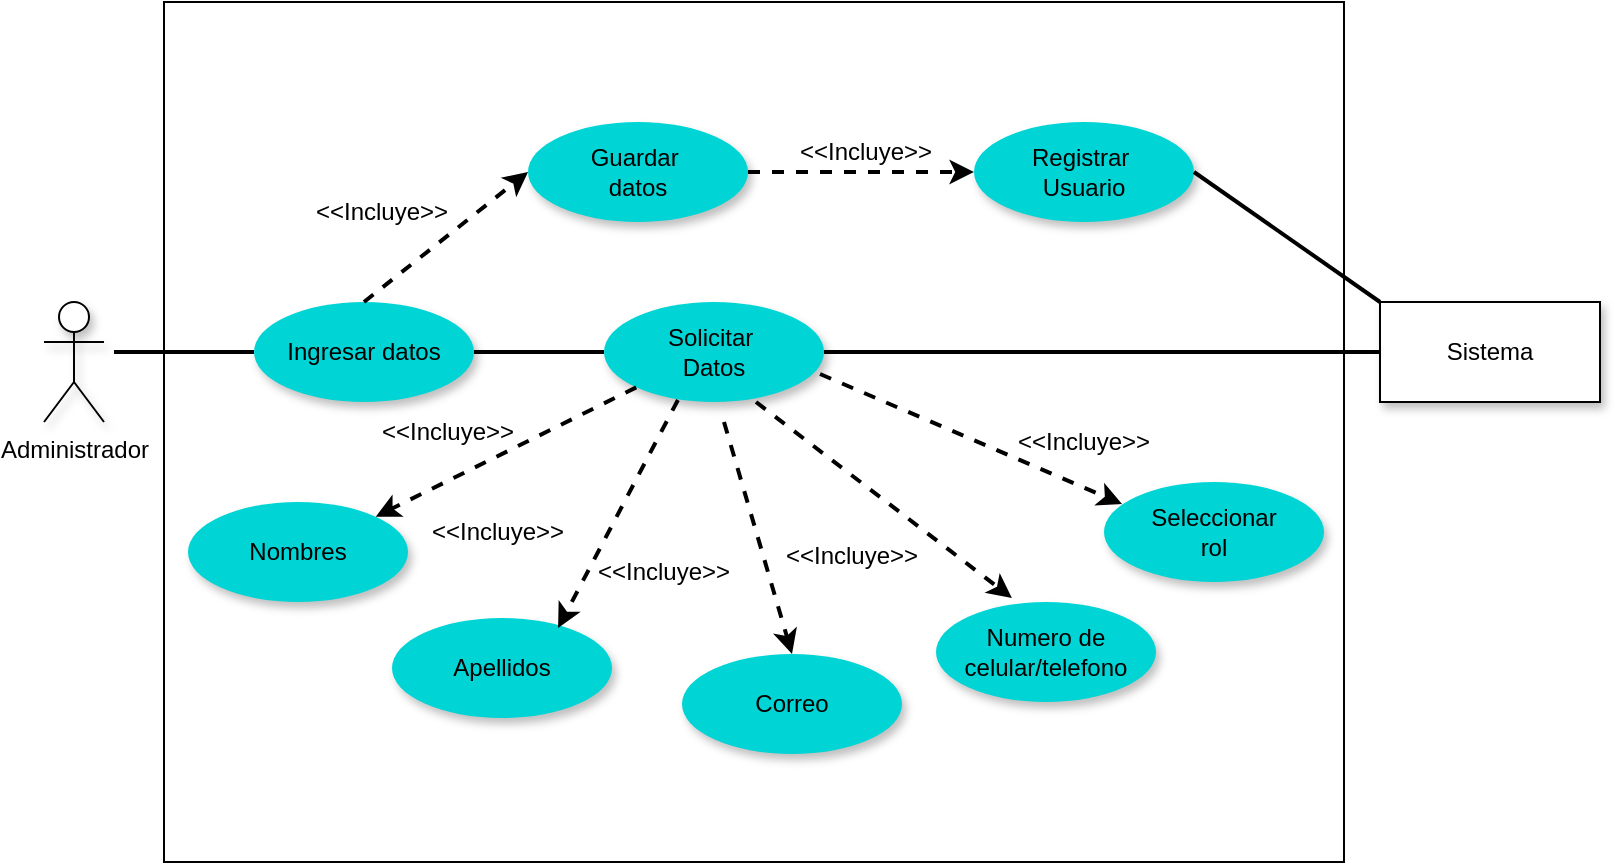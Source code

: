 <mxfile version="21.1.1" type="google" pages="6">
  <diagram id="Agqj-nwfEDbLTlWO4EUa" name="Registrar Usuario">
    <mxGraphModel grid="0" page="1" gridSize="10" guides="1" tooltips="1" connect="1" arrows="1" fold="1" pageScale="1" pageWidth="827" pageHeight="1169" math="0" shadow="0">
      <root>
        <mxCell id="0" />
        <mxCell id="1" parent="0" />
        <mxCell id="l2YwU3InrbA9YrUUrIAI-30" value="" style="rounded=0;whiteSpace=wrap;html=1;shadow=0;" vertex="1" parent="1">
          <mxGeometry x="92" y="51" width="590" height="430" as="geometry" />
        </mxCell>
        <mxCell id="l2YwU3InrbA9YrUUrIAI-1" value="Administrador" style="shape=umlActor;verticalLabelPosition=bottom;verticalAlign=top;html=1;outlineConnect=0;shadow=1;" vertex="1" parent="1">
          <mxGeometry x="32" y="201" width="30" height="60" as="geometry" />
        </mxCell>
        <mxCell id="l2YwU3InrbA9YrUUrIAI-4" value="&lt;font style=&quot;vertical-align: inherit&quot;&gt;&lt;font style=&quot;vertical-align: inherit&quot;&gt;Sistema&lt;/font&gt;&lt;/font&gt;" style="rounded=0;whiteSpace=wrap;html=1;shadow=1;" vertex="1" parent="1">
          <mxGeometry x="700" y="201" width="110" height="50" as="geometry" />
        </mxCell>
        <mxCell id="l2YwU3InrbA9YrUUrIAI-5" value="&lt;font style=&quot;vertical-align: inherit&quot;&gt;&lt;font style=&quot;vertical-align: inherit&quot;&gt;Solicitar&amp;nbsp;&lt;br&gt;Datos&lt;br&gt;&lt;/font&gt;&lt;/font&gt;" style="ellipse;whiteSpace=wrap;html=1;strokeColor=none;strokeWidth=2;shadow=1;fillColor=#00D4D4;" vertex="1" parent="1">
          <mxGeometry x="312" y="201" width="110" height="50" as="geometry" />
        </mxCell>
        <mxCell id="l2YwU3InrbA9YrUUrIAI-7" value="&lt;font style=&quot;vertical-align: inherit&quot;&gt;&lt;font style=&quot;vertical-align: inherit&quot;&gt;Numero de&lt;br&gt;celular/telefono&lt;br&gt;&lt;/font&gt;&lt;/font&gt;" style="ellipse;whiteSpace=wrap;html=1;strokeColor=none;strokeWidth=2;shadow=1;fillColor=#00D4D4;" vertex="1" parent="1">
          <mxGeometry x="478" y="351" width="110" height="50" as="geometry" />
        </mxCell>
        <mxCell id="l2YwU3InrbA9YrUUrIAI-8" value="&lt;font style=&quot;vertical-align: inherit&quot;&gt;&lt;font style=&quot;vertical-align: inherit&quot;&gt;Correo&lt;br&gt;&lt;/font&gt;&lt;/font&gt;" style="ellipse;whiteSpace=wrap;html=1;strokeColor=none;strokeWidth=2;shadow=1;fillColor=#00D4D4;" vertex="1" parent="1">
          <mxGeometry x="351" y="377" width="110" height="50" as="geometry" />
        </mxCell>
        <mxCell id="l2YwU3InrbA9YrUUrIAI-9" value="&lt;font style=&quot;vertical-align: inherit&quot;&gt;&lt;font style=&quot;vertical-align: inherit&quot;&gt;Apellidos&lt;br&gt;&lt;/font&gt;&lt;/font&gt;" style="ellipse;whiteSpace=wrap;html=1;strokeColor=none;strokeWidth=2;shadow=1;fillColor=#00D4D4;" vertex="1" parent="1">
          <mxGeometry x="206" y="359" width="110" height="50" as="geometry" />
        </mxCell>
        <mxCell id="l2YwU3InrbA9YrUUrIAI-10" value="Nombres" style="ellipse;whiteSpace=wrap;html=1;shadow=1;strokeColor=none;strokeWidth=2;fillColor=#00D4D4;" vertex="1" parent="1">
          <mxGeometry x="104" y="301" width="110" height="50" as="geometry" />
        </mxCell>
        <mxCell id="l2YwU3InrbA9YrUUrIAI-14" value="&lt;font style=&quot;vertical-align: inherit&quot;&gt;&lt;font style=&quot;vertical-align: inherit&quot;&gt;Ingresar datos&lt;br&gt;&lt;/font&gt;&lt;/font&gt;" style="ellipse;whiteSpace=wrap;html=1;strokeColor=none;strokeWidth=2;shadow=1;fillColor=#00D4D4;" vertex="1" parent="1">
          <mxGeometry x="137" y="201" width="110" height="50" as="geometry" />
        </mxCell>
        <mxCell id="l2YwU3InrbA9YrUUrIAI-15" value="&lt;font style=&quot;vertical-align: inherit&quot;&gt;&lt;font style=&quot;vertical-align: inherit&quot;&gt;Registrar&amp;nbsp;&lt;br&gt;Usuario&lt;br&gt;&lt;/font&gt;&lt;/font&gt;" style="ellipse;whiteSpace=wrap;html=1;strokeColor=none;strokeWidth=2;shadow=1;fillColor=#00D4D4;" vertex="1" parent="1">
          <mxGeometry x="497" y="111" width="110" height="50" as="geometry" />
        </mxCell>
        <mxCell id="l2YwU3InrbA9YrUUrIAI-17" value="&lt;font style=&quot;vertical-align: inherit&quot;&gt;&lt;font style=&quot;vertical-align: inherit&quot;&gt;Guardar&amp;nbsp;&lt;br&gt;datos&lt;br&gt;&lt;/font&gt;&lt;/font&gt;" style="ellipse;whiteSpace=wrap;html=1;strokeColor=none;strokeWidth=2;shadow=1;fillColor=#00D4D4;" vertex="1" parent="1">
          <mxGeometry x="274" y="111" width="110" height="50" as="geometry" />
        </mxCell>
        <mxCell id="l2YwU3InrbA9YrUUrIAI-19" value="" style="endArrow=none;html=1;rounded=0;exitX=1;exitY=0.5;exitDx=0;exitDy=0;fillColor=#FF00FF;strokeColor=#000000;shadow=0;strokeWidth=2;entryX=0;entryY=0.5;entryDx=0;entryDy=0;" edge="1" parent="1" source="l2YwU3InrbA9YrUUrIAI-5" target="l2YwU3InrbA9YrUUrIAI-4">
          <mxGeometry width="50" height="50" relative="1" as="geometry">
            <mxPoint x="382" y="271" as="sourcePoint" />
            <mxPoint x="690" y="226" as="targetPoint" />
          </mxGeometry>
        </mxCell>
        <mxCell id="l2YwU3InrbA9YrUUrIAI-20" value="" style="endArrow=none;html=1;rounded=0;entryX=0;entryY=0.5;entryDx=0;entryDy=0;fillColor=#FF00FF;strokeColor=#000000;shadow=0;strokeWidth=2;" edge="1" parent="1" target="l2YwU3InrbA9YrUUrIAI-14">
          <mxGeometry width="50" height="50" relative="1" as="geometry">
            <mxPoint x="67" y="226" as="sourcePoint" />
            <mxPoint x="432" y="221" as="targetPoint" />
          </mxGeometry>
        </mxCell>
        <mxCell id="l2YwU3InrbA9YrUUrIAI-22" value="" style="endArrow=none;html=1;rounded=0;exitX=1;exitY=0.5;exitDx=0;exitDy=0;fillColor=#FF00FF;strokeColor=#000000;shadow=0;strokeWidth=2;entryX=0;entryY=0;entryDx=0;entryDy=0;" edge="1" parent="1" source="l2YwU3InrbA9YrUUrIAI-15" target="l2YwU3InrbA9YrUUrIAI-4">
          <mxGeometry width="50" height="50" relative="1" as="geometry">
            <mxPoint x="382" y="271" as="sourcePoint" />
            <mxPoint x="692" y="211" as="targetPoint" />
          </mxGeometry>
        </mxCell>
        <mxCell id="l2YwU3InrbA9YrUUrIAI-24" value="" style="endArrow=classic;html=1;rounded=0;exitX=0.5;exitY=0;exitDx=0;exitDy=0;dashed=1;endFill=1;fillColor=#FF00FF;strokeColor=#000000;shadow=0;strokeWidth=2;entryX=0;entryY=0.5;entryDx=0;entryDy=0;" edge="1" parent="1" source="l2YwU3InrbA9YrUUrIAI-14" target="l2YwU3InrbA9YrUUrIAI-17">
          <mxGeometry width="50" height="50" relative="1" as="geometry">
            <mxPoint x="382" y="271" as="sourcePoint" />
            <mxPoint x="432" y="221" as="targetPoint" />
          </mxGeometry>
        </mxCell>
        <mxCell id="l2YwU3InrbA9YrUUrIAI-25" value="" style="endArrow=classic;html=1;rounded=0;exitX=0;exitY=1;exitDx=0;exitDy=0;entryX=1;entryY=0;entryDx=0;entryDy=0;dashed=1;endFill=1;fillColor=#FF00FF;strokeColor=#000000;shadow=0;strokeWidth=2;" edge="1" parent="1" source="l2YwU3InrbA9YrUUrIAI-5" target="l2YwU3InrbA9YrUUrIAI-10">
          <mxGeometry width="50" height="50" relative="1" as="geometry">
            <mxPoint x="282" y="116" as="sourcePoint" />
            <mxPoint x="352" y="116" as="targetPoint" />
          </mxGeometry>
        </mxCell>
        <mxCell id="l2YwU3InrbA9YrUUrIAI-26" value="" style="endArrow=classic;html=1;rounded=0;exitX=0.336;exitY=0.98;exitDx=0;exitDy=0;entryX=0.755;entryY=0.1;entryDx=0;entryDy=0;dashed=1;endFill=1;entryPerimeter=0;exitPerimeter=0;fillColor=#FF00FF;strokeColor=#000000;shadow=0;strokeWidth=2;" edge="1" parent="1" source="l2YwU3InrbA9YrUUrIAI-5" target="l2YwU3InrbA9YrUUrIAI-9">
          <mxGeometry width="50" height="50" relative="1" as="geometry">
            <mxPoint x="368.109" y="258.678" as="sourcePoint" />
            <mxPoint x="265.891" y="348.322" as="targetPoint" />
          </mxGeometry>
        </mxCell>
        <mxCell id="l2YwU3InrbA9YrUUrIAI-27" value="" style="endArrow=classic;html=1;rounded=0;entryX=0.5;entryY=0;entryDx=0;entryDy=0;dashed=1;endFill=1;fillColor=#FF00FF;strokeColor=#000000;shadow=0;strokeWidth=2;" edge="1" parent="1" target="l2YwU3InrbA9YrUUrIAI-8">
          <mxGeometry width="50" height="50" relative="1" as="geometry">
            <mxPoint x="372" y="261" as="sourcePoint" />
            <mxPoint x="325.05" y="406" as="targetPoint" />
          </mxGeometry>
        </mxCell>
        <mxCell id="l2YwU3InrbA9YrUUrIAI-28" value="" style="endArrow=classic;html=1;rounded=0;exitX=0.691;exitY=1;exitDx=0;exitDy=0;entryX=0.345;entryY=-0.04;entryDx=0;entryDy=0;dashed=1;endFill=1;entryPerimeter=0;exitPerimeter=0;fillColor=#FF00FF;strokeColor=#000000;shadow=0;strokeWidth=2;" edge="1" parent="1" source="l2YwU3InrbA9YrUUrIAI-5" target="l2YwU3InrbA9YrUUrIAI-7">
          <mxGeometry width="50" height="50" relative="1" as="geometry">
            <mxPoint x="398.96" y="275" as="sourcePoint" />
            <mxPoint x="335.05" y="416" as="targetPoint" />
          </mxGeometry>
        </mxCell>
        <mxCell id="l2YwU3InrbA9YrUUrIAI-31" value="&amp;lt;&amp;lt;Incluye&amp;gt;&amp;gt;" style="text;html=1;strokeColor=none;fillColor=none;align=center;verticalAlign=middle;whiteSpace=wrap;rounded=0;shadow=0;" vertex="1" parent="1">
          <mxGeometry x="171" y="141" width="60" height="30" as="geometry" />
        </mxCell>
        <mxCell id="l2YwU3InrbA9YrUUrIAI-32" value="&amp;lt;&amp;lt;Incluye&amp;gt;&amp;gt;" style="text;html=1;strokeColor=none;fillColor=none;align=center;verticalAlign=middle;whiteSpace=wrap;rounded=0;shadow=0;" vertex="1" parent="1">
          <mxGeometry x="204" y="251" width="60" height="30" as="geometry" />
        </mxCell>
        <mxCell id="l2YwU3InrbA9YrUUrIAI-33" value="&amp;lt;&amp;lt;Incluye&amp;gt;&amp;gt;" style="text;html=1;strokeColor=none;fillColor=none;align=center;verticalAlign=middle;whiteSpace=wrap;rounded=0;shadow=0;" vertex="1" parent="1">
          <mxGeometry x="229" y="301" width="60" height="30" as="geometry" />
        </mxCell>
        <mxCell id="l2YwU3InrbA9YrUUrIAI-34" value="&amp;lt;&amp;lt;Incluye&amp;gt;&amp;gt;" style="text;html=1;strokeColor=none;fillColor=none;align=center;verticalAlign=middle;whiteSpace=wrap;rounded=0;shadow=0;" vertex="1" parent="1">
          <mxGeometry x="312" y="321" width="60" height="30" as="geometry" />
        </mxCell>
        <mxCell id="l2YwU3InrbA9YrUUrIAI-35" value="&amp;lt;&amp;lt;Incluye&amp;gt;&amp;gt;" style="text;html=1;strokeColor=none;fillColor=none;align=center;verticalAlign=middle;whiteSpace=wrap;rounded=0;shadow=0;" vertex="1" parent="1">
          <mxGeometry x="406" y="313" width="60" height="30" as="geometry" />
        </mxCell>
        <mxCell id="FpzeBX36onFjLR5HHhKd-1" value="&lt;font style=&quot;vertical-align: inherit&quot;&gt;&lt;font style=&quot;vertical-align: inherit&quot;&gt;Seleccionar&lt;br&gt;rol&lt;br&gt;&lt;/font&gt;&lt;/font&gt;" style="ellipse;whiteSpace=wrap;html=1;strokeColor=none;strokeWidth=2;shadow=1;fillColor=#00D4D4;" vertex="1" parent="1">
          <mxGeometry x="562" y="291" width="110" height="50" as="geometry" />
        </mxCell>
        <mxCell id="FpzeBX36onFjLR5HHhKd-2" value="" style="endArrow=classic;html=1;rounded=0;exitX=0.982;exitY=0.72;exitDx=0;exitDy=0;entryX=0.082;entryY=0.22;entryDx=0;entryDy=0;dashed=1;endFill=1;exitPerimeter=0;fillColor=#FF00FF;strokeColor=#000000;shadow=0;strokeWidth=2;entryPerimeter=0;" edge="1" parent="1" source="l2YwU3InrbA9YrUUrIAI-5" target="FpzeBX36onFjLR5HHhKd-1">
          <mxGeometry width="50" height="50" relative="1" as="geometry">
            <mxPoint x="425.97" y="257" as="sourcePoint" />
            <mxPoint x="568.109" y="378.322" as="targetPoint" />
          </mxGeometry>
        </mxCell>
        <mxCell id="FpzeBX36onFjLR5HHhKd-3" value="&amp;lt;&amp;lt;Incluye&amp;gt;&amp;gt;" style="text;html=1;strokeColor=none;fillColor=none;align=center;verticalAlign=middle;whiteSpace=wrap;rounded=0;shadow=0;" vertex="1" parent="1">
          <mxGeometry x="522" y="256" width="60" height="30" as="geometry" />
        </mxCell>
        <mxCell id="ZOocPAh5h1mGf9UbH52z-3" value="" style="endArrow=classic;html=1;rounded=0;exitX=1;exitY=0.5;exitDx=0;exitDy=0;entryX=0;entryY=0.5;entryDx=0;entryDy=0;dashed=1;endFill=1;fillColor=#FF00FF;strokeColor=#000000;shadow=0;strokeWidth=2;" edge="1" parent="1" source="l2YwU3InrbA9YrUUrIAI-17" target="l2YwU3InrbA9YrUUrIAI-15">
          <mxGeometry width="50" height="50" relative="1" as="geometry">
            <mxPoint x="453" y="127" as="sourcePoint" />
            <mxPoint x="602" y="187" as="targetPoint" />
          </mxGeometry>
        </mxCell>
        <mxCell id="ZOocPAh5h1mGf9UbH52z-4" value="&amp;lt;&amp;lt;Incluye&amp;gt;&amp;gt;" style="text;html=1;strokeColor=none;fillColor=none;align=center;verticalAlign=middle;whiteSpace=wrap;rounded=0;shadow=0;" vertex="1" parent="1">
          <mxGeometry x="413" y="111" width="60" height="30" as="geometry" />
        </mxCell>
        <mxCell id="9OYt_mr7H0nDcnOsv2r_-3" value="" style="endArrow=none;html=1;rounded=0;fillColor=#FF00FF;strokeColor=#000000;shadow=0;strokeWidth=2;exitX=1;exitY=0.5;exitDx=0;exitDy=0;entryX=0;entryY=0.5;entryDx=0;entryDy=0;entryPerimeter=0;" edge="1" parent="1" source="l2YwU3InrbA9YrUUrIAI-14" target="l2YwU3InrbA9YrUUrIAI-5">
          <mxGeometry width="50" height="50" relative="1" as="geometry">
            <mxPoint x="237" y="225.5" as="sourcePoint" />
            <mxPoint x="311" y="226" as="targetPoint" />
          </mxGeometry>
        </mxCell>
      </root>
    </mxGraphModel>
  </diagram>
  <diagram id="zIJt1JNlbTPPiZmyh4_C" name="Iniciar sesión">
    <mxGraphModel grid="0" page="1" gridSize="10" guides="1" tooltips="1" connect="1" arrows="1" fold="1" pageScale="1" pageWidth="827" pageHeight="1169" math="0" shadow="0">
      <root>
        <mxCell id="9ArhAmrGaB53VkPVyUDl-0" />
        <mxCell id="9ArhAmrGaB53VkPVyUDl-1" parent="9ArhAmrGaB53VkPVyUDl-0" />
        <mxCell id="OuaNo7Gtbf5asv4K1yMn-4" value="" style="rounded=0;whiteSpace=wrap;html=1;shadow=0;strokeColor=#000000;strokeWidth=1;fillColor=#FFFFFF;" vertex="1" parent="9ArhAmrGaB53VkPVyUDl-1">
          <mxGeometry x="228" y="75" width="330" height="370" as="geometry" />
        </mxCell>
        <mxCell id="9ArhAmrGaB53VkPVyUDl-2" value="Usuario" style="shape=umlActor;verticalLabelPosition=bottom;verticalAlign=top;html=1;outlineConnect=0;shadow=1;strokeColor=#000000;strokeWidth=1;fillColor=#FFFFFF;" vertex="1" parent="9ArhAmrGaB53VkPVyUDl-1">
          <mxGeometry x="118" y="231" width="30" height="60" as="geometry" />
        </mxCell>
        <mxCell id="RJx8X9FEkKinYkduNgGS-0" value="&lt;font style=&quot;vertical-align: inherit&quot;&gt;&lt;font style=&quot;vertical-align: inherit&quot;&gt;Sistema&lt;/font&gt;&lt;/font&gt;" style="rounded=0;whiteSpace=wrap;html=1;shadow=1;strokeColor=#000000;" vertex="1" parent="9ArhAmrGaB53VkPVyUDl-1">
          <mxGeometry x="583" y="236" width="110" height="50" as="geometry" />
        </mxCell>
        <mxCell id="Mmp1wC83HVb-XIjxmfV3-1" value="Ingresar&amp;nbsp;&lt;br&gt;contraseña" style="ellipse;whiteSpace=wrap;html=1;shadow=1;strokeColor=none;strokeWidth=2;fillColor=#00D4D4;" vertex="1" parent="9ArhAmrGaB53VkPVyUDl-1">
          <mxGeometry x="258" y="102" width="110" height="50" as="geometry" />
        </mxCell>
        <mxCell id="Mmp1wC83HVb-XIjxmfV3-2" value="Recuperar&amp;nbsp;&lt;br&gt;contraseña" style="ellipse;whiteSpace=wrap;html=1;shadow=1;strokeColor=none;strokeWidth=2;fillColor=#00D4D4;" vertex="1" parent="9ArhAmrGaB53VkPVyUDl-1">
          <mxGeometry x="254" y="235" width="110" height="50" as="geometry" />
        </mxCell>
        <mxCell id="Mmp1wC83HVb-XIjxmfV3-3" value="Contraseña&lt;br&gt;nueva" style="ellipse;whiteSpace=wrap;html=1;shadow=1;strokeColor=none;strokeWidth=2;fillColor=#00D4D4;" vertex="1" parent="9ArhAmrGaB53VkPVyUDl-1">
          <mxGeometry x="252" y="368" width="110" height="50" as="geometry" />
        </mxCell>
        <mxCell id="Tf2NiCZWbG52lHXRAj1z-3" value="" style="endArrow=none;html=1;rounded=0;fillColor=#FF00FF;strokeColor=#000000;shadow=0;strokeWidth=2;entryX=0;entryY=0.5;entryDx=0;entryDy=0;" edge="1" parent="9ArhAmrGaB53VkPVyUDl-1" target="Mmp1wC83HVb-XIjxmfV3-2">
          <mxGeometry width="50" height="50" relative="1" as="geometry">
            <mxPoint x="160" y="260" as="sourcePoint" />
            <mxPoint x="248" y="290" as="targetPoint" />
          </mxGeometry>
        </mxCell>
        <mxCell id="Tf2NiCZWbG52lHXRAj1z-4" value="" style="endArrow=none;html=1;rounded=0;fillColor=#FF00FF;strokeColor=#000000;shadow=0;strokeWidth=2;entryX=0;entryY=0.5;entryDx=0;entryDy=0;" edge="1" parent="9ArhAmrGaB53VkPVyUDl-1" target="Mmp1wC83HVb-XIjxmfV3-3">
          <mxGeometry width="50" height="50" relative="1" as="geometry">
            <mxPoint x="158" y="290" as="sourcePoint" />
            <mxPoint x="248" y="350" as="targetPoint" />
          </mxGeometry>
        </mxCell>
        <mxCell id="yK87okqspqYnbKMPcah4-0" value="Permitir&amp;nbsp;&lt;br&gt;acceso" style="ellipse;whiteSpace=wrap;html=1;shadow=1;strokeColor=none;strokeWidth=2;fillColor=#00D4D4;" vertex="1" parent="9ArhAmrGaB53VkPVyUDl-1">
          <mxGeometry x="426" y="236" width="110" height="50" as="geometry" />
        </mxCell>
        <mxCell id="yK87okqspqYnbKMPcah4-1" value="" style="endArrow=none;html=1;rounded=0;fillColor=#FF00FF;strokeColor=#000000;shadow=0;strokeWidth=2;exitX=1;exitY=0.5;exitDx=0;exitDy=0;entryX=0;entryY=0.5;entryDx=0;entryDy=0;" edge="1" parent="9ArhAmrGaB53VkPVyUDl-1" source="yK87okqspqYnbKMPcah4-0" target="RJx8X9FEkKinYkduNgGS-0">
          <mxGeometry width="50" height="50" relative="1" as="geometry">
            <mxPoint x="528" y="260" as="sourcePoint" />
            <mxPoint x="608" y="260" as="targetPoint" />
          </mxGeometry>
        </mxCell>
        <mxCell id="6tB1HY2lZBR0POrTJr1p-0" value="Recibir&amp;nbsp;&lt;br&gt;Datos" style="ellipse;whiteSpace=wrap;html=1;shadow=1;strokeColor=none;strokeWidth=2;fillColor=#00D4D4;" vertex="1" parent="9ArhAmrGaB53VkPVyUDl-1">
          <mxGeometry x="426" y="368" width="110" height="50" as="geometry" />
        </mxCell>
        <mxCell id="Ekcisom8oRc98MMyFf-G-2" value="" style="endArrow=none;html=1;rounded=0;fillColor=#FF00FF;strokeColor=#000000;shadow=0;strokeWidth=2;entryX=0;entryY=0.5;entryDx=0;entryDy=0;" edge="1" parent="9ArhAmrGaB53VkPVyUDl-1" target="Mmp1wC83HVb-XIjxmfV3-1">
          <mxGeometry width="50" height="50" relative="1" as="geometry">
            <mxPoint x="155" y="228" as="sourcePoint" />
            <mxPoint x="268" y="120" as="targetPoint" />
          </mxGeometry>
        </mxCell>
        <mxCell id="bK7CFFtC3XoDCbjm4tIc-0" value="" style="endArrow=classic;html=1;rounded=0;exitX=1;exitY=0.5;exitDx=0;exitDy=0;entryX=0;entryY=0.5;entryDx=0;entryDy=0;dashed=1;endFill=1;fillColor=#FF00FF;strokeColor=#000000;shadow=0;strokeWidth=2;" edge="1" parent="9ArhAmrGaB53VkPVyUDl-1" source="Mmp1wC83HVb-XIjxmfV3-3" target="6tB1HY2lZBR0POrTJr1p-0">
          <mxGeometry width="50" height="50" relative="1" as="geometry">
            <mxPoint x="336" y="243" as="sourcePoint" />
            <mxPoint x="206" y="307" as="targetPoint" />
          </mxGeometry>
        </mxCell>
        <mxCell id="bK7CFFtC3XoDCbjm4tIc-1" value="" style="endArrow=classic;html=1;rounded=0;exitX=0.5;exitY=0;exitDx=0;exitDy=0;entryX=0.5;entryY=1;entryDx=0;entryDy=0;dashed=1;endFill=1;fillColor=#FF00FF;strokeColor=#000000;shadow=0;strokeWidth=2;" edge="1" parent="9ArhAmrGaB53VkPVyUDl-1" source="6tB1HY2lZBR0POrTJr1p-0" target="yK87okqspqYnbKMPcah4-0">
          <mxGeometry width="50" height="50" relative="1" as="geometry">
            <mxPoint x="346" y="253" as="sourcePoint" />
            <mxPoint x="216" y="317" as="targetPoint" />
          </mxGeometry>
        </mxCell>
        <mxCell id="0OscKHF35bC8e7SRIote-0" value="&amp;lt;&amp;lt;Incluye&amp;gt;&amp;gt;" style="text;html=1;strokeColor=none;fillColor=none;align=center;verticalAlign=middle;whiteSpace=wrap;rounded=0;shadow=0;" vertex="1" parent="9ArhAmrGaB53VkPVyUDl-1">
          <mxGeometry x="416" y="315" width="60" height="30" as="geometry" />
        </mxCell>
        <mxCell id="0OscKHF35bC8e7SRIote-2" value="&amp;lt;&amp;lt;Incluye&amp;gt;&amp;gt;" style="text;html=1;strokeColor=none;fillColor=none;align=center;verticalAlign=middle;whiteSpace=wrap;rounded=0;shadow=0;" vertex="1" parent="9ArhAmrGaB53VkPVyUDl-1">
          <mxGeometry x="362" y="391" width="60" height="30" as="geometry" />
        </mxCell>
      </root>
    </mxGraphModel>
  </diagram>
  <diagram id="KQBaqHAWbbyrbkIPaxbt" name="Alumno">
    <mxGraphModel grid="0" page="1" gridSize="10" guides="1" tooltips="1" connect="1" arrows="1" fold="1" pageScale="1" pageWidth="827" pageHeight="1169" math="0" shadow="0">
      <root>
        <mxCell id="UtoBg2W8TH_hSux_-3zO-0" />
        <mxCell id="UtoBg2W8TH_hSux_-3zO-1" parent="UtoBg2W8TH_hSux_-3zO-0" />
        <mxCell id="1p0TUtQlw90kNY5aPF4k-0" value="" style="rounded=0;whiteSpace=wrap;html=1;shadow=0;strokeColor=#000000;strokeWidth=1;fillColor=#FFFFFF;" vertex="1" parent="UtoBg2W8TH_hSux_-3zO-1">
          <mxGeometry x="90" y="58" width="580" height="326" as="geometry" />
        </mxCell>
        <mxCell id="BONH5Hp-PgqreaVjL7BQ-0" value="&lt;font style=&quot;vertical-align: inherit&quot;&gt;&lt;font style=&quot;vertical-align: inherit&quot;&gt;&lt;font style=&quot;vertical-align: inherit&quot;&gt;&lt;font style=&quot;vertical-align: inherit&quot;&gt;&lt;font style=&quot;vertical-align: inherit&quot;&gt;&lt;font style=&quot;vertical-align: inherit&quot;&gt;Alumno&lt;/font&gt;&lt;/font&gt;&lt;/font&gt;&lt;/font&gt;&lt;/font&gt;&lt;/font&gt;" style="shape=umlActor;verticalLabelPosition=bottom;verticalAlign=top;html=1;outlineConnect=0;shadow=1;" vertex="1" parent="UtoBg2W8TH_hSux_-3zO-1">
          <mxGeometry x="17" y="200" width="30" height="60" as="geometry" />
        </mxCell>
        <mxCell id="2N0WZpeQOhHioKeOTaO9-0" value="&lt;font style=&quot;vertical-align: inherit&quot;&gt;&lt;font style=&quot;vertical-align: inherit&quot;&gt;Sistema&lt;/font&gt;&lt;/font&gt;" style="rounded=0;whiteSpace=wrap;html=1;shadow=1;" vertex="1" parent="UtoBg2W8TH_hSux_-3zO-1">
          <mxGeometry x="700" y="205" width="110" height="50" as="geometry" />
        </mxCell>
        <mxCell id="aWIfu0vF5Jdw0xv7IpQU-0" value="Asignaturas" style="ellipse;whiteSpace=wrap;html=1;shadow=1;strokeColor=none;strokeWidth=2;fillColor=#00D4D4;" vertex="1" parent="UtoBg2W8TH_hSux_-3zO-1">
          <mxGeometry x="325" y="155" width="110" height="50" as="geometry" />
        </mxCell>
        <mxCell id="Fw03x48T0wwUwcTbqw_S-0" value="Ingresar" style="ellipse;whiteSpace=wrap;html=1;shadow=1;strokeColor=none;strokeWidth=2;fillColor=#00D4D4;" vertex="1" parent="UtoBg2W8TH_hSux_-3zO-1">
          <mxGeometry x="137" y="85" width="110" height="50" as="geometry" />
        </mxCell>
        <mxCell id="Fw03x48T0wwUwcTbqw_S-4" value="Ver &lt;br&gt;notas" style="ellipse;whiteSpace=wrap;html=1;shadow=1;strokeColor=none;strokeWidth=2;fillColor=#00D4D4;" vertex="1" parent="UtoBg2W8TH_hSux_-3zO-1">
          <mxGeometry x="325" y="246" width="110" height="50" as="geometry" />
        </mxCell>
        <mxCell id="Fw03x48T0wwUwcTbqw_S-6" value="Seleccionar&lt;br&gt;apartado" style="ellipse;whiteSpace=wrap;html=1;shadow=1;strokeColor=none;strokeWidth=2;fillColor=#00D4D4;" vertex="1" parent="UtoBg2W8TH_hSux_-3zO-1">
          <mxGeometry x="124" y="210" width="110" height="50" as="geometry" />
        </mxCell>
        <mxCell id="npjBJgnPm1NRKgpIkxCj-0" value="" style="endArrow=none;html=1;rounded=0;fillColor=#FF00FF;strokeColor=#000000;shadow=0;strokeWidth=2;" edge="1" parent="UtoBg2W8TH_hSux_-3zO-1">
          <mxGeometry width="50" height="50" relative="1" as="geometry">
            <mxPoint x="51" y="197" as="sourcePoint" />
            <mxPoint x="140" y="120" as="targetPoint" />
          </mxGeometry>
        </mxCell>
        <mxCell id="npjBJgnPm1NRKgpIkxCj-1" value="" style="endArrow=none;html=1;rounded=0;fillColor=#FF00FF;strokeColor=#000000;shadow=0;strokeWidth=2;" edge="1" parent="UtoBg2W8TH_hSux_-3zO-1">
          <mxGeometry width="50" height="50" relative="1" as="geometry">
            <mxPoint x="640" y="229.5" as="sourcePoint" />
            <mxPoint x="700" y="230" as="targetPoint" />
          </mxGeometry>
        </mxCell>
        <mxCell id="Pq4gp_0p-lIfsVIGDbnl-4" value="Mostrar&lt;br&gt;Apartado" style="ellipse;whiteSpace=wrap;html=1;shadow=1;strokeColor=none;strokeWidth=2;fillColor=#00D4D4;" vertex="1" parent="UtoBg2W8TH_hSux_-3zO-1">
          <mxGeometry x="526" y="205" width="110" height="50" as="geometry" />
        </mxCell>
        <mxCell id="Pq4gp_0p-lIfsVIGDbnl-13" value="" style="endArrow=none;html=1;rounded=0;fillColor=#FF00FF;strokeColor=#000000;shadow=0;strokeWidth=2;entryX=-0.009;entryY=0.38;entryDx=0;entryDy=0;entryPerimeter=0;" edge="1" parent="UtoBg2W8TH_hSux_-3zO-1" target="Fw03x48T0wwUwcTbqw_S-6">
          <mxGeometry width="50" height="50" relative="1" as="geometry">
            <mxPoint x="52" y="229" as="sourcePoint" />
            <mxPoint x="120" y="229.5" as="targetPoint" />
          </mxGeometry>
        </mxCell>
        <mxCell id="dba4FshyU8qOy8YbWUj8-0" value="&amp;lt;&amp;lt;Incluye&amp;gt;&amp;gt;" style="text;html=1;strokeColor=none;fillColor=none;align=center;verticalAlign=middle;whiteSpace=wrap;rounded=0;shadow=0;" vertex="1" parent="UtoBg2W8TH_hSux_-3zO-1">
          <mxGeometry x="223" y="170" width="60" height="30" as="geometry" />
        </mxCell>
        <mxCell id="dba4FshyU8qOy8YbWUj8-2" value="&amp;lt;&amp;lt;Incluye&amp;gt;&amp;gt;" style="text;html=1;strokeColor=none;fillColor=none;align=center;verticalAlign=middle;whiteSpace=wrap;rounded=0;shadow=0;" vertex="1" parent="UtoBg2W8TH_hSux_-3zO-1">
          <mxGeometry x="236" y="260" width="60" height="30" as="geometry" />
        </mxCell>
        <mxCell id="dba4FshyU8qOy8YbWUj8-4" value="&amp;lt;&amp;lt;Incluye&amp;gt;&amp;gt;" style="text;html=1;strokeColor=none;fillColor=none;align=center;verticalAlign=middle;whiteSpace=wrap;rounded=0;shadow=0;" vertex="1" parent="UtoBg2W8TH_hSux_-3zO-1">
          <mxGeometry x="486" y="170" width="60" height="30" as="geometry" />
        </mxCell>
        <mxCell id="dba4FshyU8qOy8YbWUj8-6" value="&amp;lt;&amp;lt;Incluye&amp;gt;&amp;gt;" style="text;html=1;strokeColor=none;fillColor=none;align=center;verticalAlign=middle;whiteSpace=wrap;rounded=0;shadow=0;" vertex="1" parent="UtoBg2W8TH_hSux_-3zO-1">
          <mxGeometry x="476" y="252" width="60" height="30" as="geometry" />
        </mxCell>
        <mxCell id="kdS_ns-Of9Bjbtq5QPf1-0" value="" style="endArrow=classic;html=1;rounded=0;exitX=1;exitY=1;exitDx=0;exitDy=0;entryX=0;entryY=0.5;entryDx=0;entryDy=0;dashed=1;endFill=1;fillColor=#FF00FF;strokeColor=#000000;shadow=0;strokeWidth=2;" edge="1" parent="UtoBg2W8TH_hSux_-3zO-1" source="Fw03x48T0wwUwcTbqw_S-6" target="Fw03x48T0wwUwcTbqw_S-4">
          <mxGeometry width="50" height="50" relative="1" as="geometry">
            <mxPoint x="481" y="368" as="sourcePoint" />
            <mxPoint x="481" y="286" as="targetPoint" />
          </mxGeometry>
        </mxCell>
        <mxCell id="kdS_ns-Of9Bjbtq5QPf1-1" value="" style="endArrow=classic;html=1;rounded=0;exitX=1;exitY=0;exitDx=0;exitDy=0;entryX=0;entryY=0.5;entryDx=0;entryDy=0;dashed=1;endFill=1;fillColor=#FF00FF;strokeColor=#000000;shadow=0;strokeWidth=2;" edge="1" parent="UtoBg2W8TH_hSux_-3zO-1" source="Fw03x48T0wwUwcTbqw_S-6" target="aWIfu0vF5Jdw0xv7IpQU-0">
          <mxGeometry width="50" height="50" relative="1" as="geometry">
            <mxPoint x="491" y="378" as="sourcePoint" />
            <mxPoint x="491" y="296" as="targetPoint" />
          </mxGeometry>
        </mxCell>
        <mxCell id="kdS_ns-Of9Bjbtq5QPf1-2" value="" style="endArrow=classic;html=1;rounded=0;exitX=0;exitY=1;exitDx=0;exitDy=0;entryX=1;entryY=0.5;entryDx=0;entryDy=0;dashed=1;endFill=1;fillColor=#FF00FF;strokeColor=#000000;shadow=0;strokeWidth=2;" edge="1" parent="UtoBg2W8TH_hSux_-3zO-1" source="Pq4gp_0p-lIfsVIGDbnl-4" target="Fw03x48T0wwUwcTbqw_S-4">
          <mxGeometry width="50" height="50" relative="1" as="geometry">
            <mxPoint x="501" y="388" as="sourcePoint" />
            <mxPoint x="501" y="306" as="targetPoint" />
          </mxGeometry>
        </mxCell>
        <mxCell id="kdS_ns-Of9Bjbtq5QPf1-4" value="" style="endArrow=classic;html=1;rounded=0;exitX=0;exitY=0;exitDx=0;exitDy=0;entryX=1;entryY=0.5;entryDx=0;entryDy=0;dashed=1;endFill=1;fillColor=#FF00FF;strokeColor=#000000;shadow=0;strokeWidth=2;" edge="1" parent="UtoBg2W8TH_hSux_-3zO-1" source="Pq4gp_0p-lIfsVIGDbnl-4" target="aWIfu0vF5Jdw0xv7IpQU-0">
          <mxGeometry width="50" height="50" relative="1" as="geometry">
            <mxPoint x="511" y="398" as="sourcePoint" />
            <mxPoint x="511" y="316" as="targetPoint" />
          </mxGeometry>
        </mxCell>
      </root>
    </mxGraphModel>
  </diagram>
  <diagram id="Y43Yg3xI3_MQ4JVvt8NB" name="Docente">
    <mxGraphModel grid="0" page="1" gridSize="10" guides="1" tooltips="1" connect="1" arrows="1" fold="1" pageScale="1" pageWidth="827" pageHeight="1169" math="0" shadow="0">
      <root>
        <mxCell id="P9HeNrSZ60NZWkmwqmIn-0" />
        <mxCell id="P9HeNrSZ60NZWkmwqmIn-1" parent="P9HeNrSZ60NZWkmwqmIn-0" />
        <mxCell id="FjEqhSp6aAojGb-SxOQv-0" value="" style="rounded=0;whiteSpace=wrap;html=1;shadow=0;strokeColor=#000000;strokeWidth=1;fillColor=#FFFFFF;fontSize=11;" vertex="1" parent="P9HeNrSZ60NZWkmwqmIn-1">
          <mxGeometry x="90" y="46" width="580" height="390" as="geometry" />
        </mxCell>
        <mxCell id="FjEqhSp6aAojGb-SxOQv-1" value="&lt;font style=&quot;vertical-align: inherit&quot;&gt;&lt;font style=&quot;vertical-align: inherit&quot;&gt;&lt;font style=&quot;vertical-align: inherit&quot;&gt;&lt;font style=&quot;vertical-align: inherit&quot;&gt;&lt;font style=&quot;vertical-align: inherit&quot;&gt;&lt;font style=&quot;vertical-align: inherit&quot;&gt;Docente&lt;/font&gt;&lt;/font&gt;&lt;/font&gt;&lt;/font&gt;&lt;/font&gt;&lt;/font&gt;" style="shape=umlActor;verticalLabelPosition=bottom;verticalAlign=top;html=1;outlineConnect=0;shadow=1;" vertex="1" parent="P9HeNrSZ60NZWkmwqmIn-1">
          <mxGeometry x="17" y="200" width="30" height="60" as="geometry" />
        </mxCell>
        <mxCell id="FjEqhSp6aAojGb-SxOQv-2" value="&lt;font style=&quot;vertical-align: inherit&quot;&gt;&lt;font style=&quot;vertical-align: inherit&quot;&gt;Sistema&lt;/font&gt;&lt;/font&gt;" style="rounded=0;whiteSpace=wrap;html=1;shadow=1;" vertex="1" parent="P9HeNrSZ60NZWkmwqmIn-1">
          <mxGeometry x="699" y="205" width="110" height="50" as="geometry" />
        </mxCell>
        <mxCell id="FjEqhSp6aAojGb-SxOQv-4" value="Ingresar" style="ellipse;whiteSpace=wrap;html=1;shadow=1;strokeColor=none;strokeWidth=2;fillColor=#00D4D4;" vertex="1" parent="P9HeNrSZ60NZWkmwqmIn-1">
          <mxGeometry x="140" y="80" width="110" height="50" as="geometry" />
        </mxCell>
        <mxCell id="FjEqhSp6aAojGb-SxOQv-5" value="Horarios" style="ellipse;whiteSpace=wrap;html=1;shadow=1;strokeColor=none;strokeWidth=2;fillColor=#00D4D4;" vertex="1" parent="P9HeNrSZ60NZWkmwqmIn-1">
          <mxGeometry x="325" y="136" width="110" height="50" as="geometry" />
        </mxCell>
        <mxCell id="FjEqhSp6aAojGb-SxOQv-8" value="Seleccionar&lt;br&gt;apartado" style="ellipse;whiteSpace=wrap;html=1;shadow=1;strokeColor=none;strokeWidth=2;fillColor=#00D4D4;" vertex="1" parent="P9HeNrSZ60NZWkmwqmIn-1">
          <mxGeometry x="126" y="205" width="110" height="50" as="geometry" />
        </mxCell>
        <mxCell id="FjEqhSp6aAojGb-SxOQv-9" value="" style="endArrow=none;html=1;rounded=0;fillColor=#FF00FF;strokeColor=#000000;shadow=0;strokeWidth=2;" edge="1" parent="P9HeNrSZ60NZWkmwqmIn-1">
          <mxGeometry width="50" height="50" relative="1" as="geometry">
            <mxPoint x="50" y="200" as="sourcePoint" />
            <mxPoint x="140" y="120" as="targetPoint" />
          </mxGeometry>
        </mxCell>
        <mxCell id="FjEqhSp6aAojGb-SxOQv-10" value="" style="endArrow=none;html=1;rounded=0;fillColor=#FF00FF;strokeColor=#000000;shadow=0;strokeWidth=2;exitX=1;exitY=0.5;exitDx=0;exitDy=0;" edge="1" parent="P9HeNrSZ60NZWkmwqmIn-1" source="FjEqhSp6aAojGb-SxOQv-15">
          <mxGeometry width="50" height="50" relative="1" as="geometry">
            <mxPoint x="640" y="229.5" as="sourcePoint" />
            <mxPoint x="685" y="230" as="targetPoint" />
          </mxGeometry>
        </mxCell>
        <mxCell id="FjEqhSp6aAojGb-SxOQv-15" value="Mostrar&lt;br&gt;Apartado" style="ellipse;whiteSpace=wrap;html=1;shadow=1;strokeColor=none;strokeWidth=2;fillColor=#00D4D4;" vertex="1" parent="P9HeNrSZ60NZWkmwqmIn-1">
          <mxGeometry x="526" y="205" width="110" height="50" as="geometry" />
        </mxCell>
        <mxCell id="FjEqhSp6aAojGb-SxOQv-20" value="" style="endArrow=none;html=1;rounded=0;fillColor=#FF00FF;strokeColor=#000000;shadow=0;strokeWidth=2;" edge="1" parent="P9HeNrSZ60NZWkmwqmIn-1">
          <mxGeometry width="50" height="50" relative="1" as="geometry">
            <mxPoint x="50" y="230" as="sourcePoint" />
            <mxPoint x="120" y="229.5" as="targetPoint" />
          </mxGeometry>
        </mxCell>
        <mxCell id="FjEqhSp6aAojGb-SxOQv-22" value="&amp;lt;&amp;lt;Incluye&amp;gt;&amp;gt;" style="text;html=1;strokeColor=none;fillColor=none;align=center;verticalAlign=middle;whiteSpace=wrap;rounded=0;shadow=0;fontSize=11;" vertex="1" parent="P9HeNrSZ60NZWkmwqmIn-1">
          <mxGeometry x="275" y="190" width="60" height="30" as="geometry" />
        </mxCell>
        <mxCell id="FjEqhSp6aAojGb-SxOQv-26" value="&amp;lt;&amp;lt;Incluye&amp;gt;&amp;gt;" style="text;html=1;strokeColor=none;fillColor=none;align=center;verticalAlign=middle;whiteSpace=wrap;rounded=0;shadow=0;fontSize=11;" vertex="1" parent="P9HeNrSZ60NZWkmwqmIn-1">
          <mxGeometry x="419" y="190" width="60" height="30" as="geometry" />
        </mxCell>
        <mxCell id="FjEqhSp6aAojGb-SxOQv-29" value="Subir&amp;nbsp;&lt;br&gt;Notas" style="ellipse;whiteSpace=wrap;html=1;shadow=1;strokeColor=none;strokeWidth=2;fillColor=#00D4D4;" vertex="1" parent="P9HeNrSZ60NZWkmwqmIn-1">
          <mxGeometry x="325" y="285" width="110" height="50" as="geometry" />
        </mxCell>
        <mxCell id="FjEqhSp6aAojGb-SxOQv-32" value="&amp;lt;&amp;lt;Incluye&amp;gt;&amp;gt;" style="text;html=1;strokeColor=none;fillColor=none;align=center;verticalAlign=middle;whiteSpace=wrap;rounded=0;shadow=0;fontSize=11;" vertex="1" parent="P9HeNrSZ60NZWkmwqmIn-1">
          <mxGeometry x="277" y="260" width="60" height="30" as="geometry" />
        </mxCell>
        <mxCell id="FjEqhSp6aAojGb-SxOQv-33" value="&amp;lt;&amp;lt;Incluye&amp;gt;&amp;gt;" style="text;html=1;strokeColor=none;fillColor=none;align=center;verticalAlign=middle;whiteSpace=wrap;rounded=0;shadow=0;fontSize=11;" vertex="1" parent="P9HeNrSZ60NZWkmwqmIn-1">
          <mxGeometry x="419" y="264" width="60" height="30" as="geometry" />
        </mxCell>
        <mxCell id="BBaYxndxEE0JmGBDtz8T-0" value="" style="endArrow=classic;html=1;rounded=0;exitX=1;exitY=1;exitDx=0;exitDy=0;entryX=0;entryY=0.5;entryDx=0;entryDy=0;dashed=1;endFill=1;fillColor=#FF00FF;strokeColor=#000000;shadow=0;strokeWidth=2;" edge="1" parent="P9HeNrSZ60NZWkmwqmIn-1" source="FjEqhSp6aAojGb-SxOQv-8" target="FjEqhSp6aAojGb-SxOQv-29">
          <mxGeometry width="50" height="50" relative="1" as="geometry">
            <mxPoint x="481" y="368" as="sourcePoint" />
            <mxPoint x="481" y="286" as="targetPoint" />
          </mxGeometry>
        </mxCell>
        <mxCell id="BBaYxndxEE0JmGBDtz8T-1" value="" style="endArrow=classic;html=1;rounded=0;exitX=1;exitY=0;exitDx=0;exitDy=0;entryX=-0.02;entryY=0.38;entryDx=0;entryDy=0;dashed=1;endFill=1;fillColor=#FF00FF;strokeColor=#000000;shadow=0;strokeWidth=2;entryPerimeter=0;" edge="1" parent="P9HeNrSZ60NZWkmwqmIn-1" source="FjEqhSp6aAojGb-SxOQv-8" target="FjEqhSp6aAojGb-SxOQv-5">
          <mxGeometry width="50" height="50" relative="1" as="geometry">
            <mxPoint x="491" y="378" as="sourcePoint" />
            <mxPoint x="491" y="296" as="targetPoint" />
          </mxGeometry>
        </mxCell>
        <mxCell id="BBaYxndxEE0JmGBDtz8T-2" value="" style="endArrow=classic;html=1;rounded=0;exitX=0;exitY=0;exitDx=0;exitDy=0;entryX=1;entryY=0.5;entryDx=0;entryDy=0;dashed=1;endFill=1;fillColor=#FF00FF;strokeColor=#000000;shadow=0;strokeWidth=2;" edge="1" parent="P9HeNrSZ60NZWkmwqmIn-1" source="FjEqhSp6aAojGb-SxOQv-15" target="FjEqhSp6aAojGb-SxOQv-5">
          <mxGeometry width="50" height="50" relative="1" as="geometry">
            <mxPoint x="501" y="388" as="sourcePoint" />
            <mxPoint x="501" y="306" as="targetPoint" />
          </mxGeometry>
        </mxCell>
        <mxCell id="BBaYxndxEE0JmGBDtz8T-3" value="" style="endArrow=classic;html=1;rounded=0;exitX=0;exitY=1;exitDx=0;exitDy=0;entryX=1;entryY=0.5;entryDx=0;entryDy=0;dashed=1;endFill=1;fillColor=#FF00FF;strokeColor=#000000;shadow=0;strokeWidth=2;" edge="1" parent="P9HeNrSZ60NZWkmwqmIn-1" source="FjEqhSp6aAojGb-SxOQv-15" target="FjEqhSp6aAojGb-SxOQv-29">
          <mxGeometry width="50" height="50" relative="1" as="geometry">
            <mxPoint x="511" y="398" as="sourcePoint" />
            <mxPoint x="511" y="316" as="targetPoint" />
          </mxGeometry>
        </mxCell>
      </root>
    </mxGraphModel>
  </diagram>
  <diagram id="FP1G9BUhdjiY9-85U-_e" name="Administrador">
    <mxGraphModel grid="0" page="1" gridSize="10" guides="1" tooltips="1" connect="1" arrows="1" fold="1" pageScale="1" pageWidth="827" pageHeight="1169" math="0" shadow="0">
      <root>
        <mxCell id="0" />
        <mxCell id="1" parent="0" />
        <mxCell id="UVJlEB-SVkDox4ls2ZEu-1" value="" style="rounded=0;whiteSpace=wrap;html=1;shadow=0;strokeColor=#000000;strokeWidth=1;fillColor=#FFFFFF;" vertex="1" parent="1">
          <mxGeometry x="100" y="98" width="580" height="606" as="geometry" />
        </mxCell>
        <mxCell id="UVJlEB-SVkDox4ls2ZEu-2" value="Administrador" style="shape=umlActor;verticalLabelPosition=bottom;verticalAlign=top;html=1;outlineConnect=0;shadow=1;" vertex="1" parent="1">
          <mxGeometry x="39" y="340" width="30" height="60" as="geometry" />
        </mxCell>
        <mxCell id="UVJlEB-SVkDox4ls2ZEu-3" value="&lt;font style=&quot;vertical-align: inherit&quot;&gt;&lt;font style=&quot;vertical-align: inherit&quot;&gt;Sistema&lt;/font&gt;&lt;/font&gt;" style="rounded=0;whiteSpace=wrap;html=1;shadow=1;" vertex="1" parent="1">
          <mxGeometry x="705" y="342" width="110" height="50" as="geometry" />
        </mxCell>
        <mxCell id="UVJlEB-SVkDox4ls2ZEu-4" value="Ingresar" style="ellipse;whiteSpace=wrap;html=1;shadow=1;strokeColor=none;strokeWidth=2;fillColor=#00D4D4;" vertex="1" parent="1">
          <mxGeometry x="125" y="239" width="70" height="40" as="geometry" />
        </mxCell>
        <mxCell id="UVJlEB-SVkDox4ls2ZEu-5" value="Docentes" style="ellipse;whiteSpace=wrap;html=1;shadow=1;strokeColor=none;strokeWidth=2;fillColor=#00D4D4;" vertex="1" parent="1">
          <mxGeometry x="324" y="110" width="110" height="50" as="geometry" />
        </mxCell>
        <mxCell id="UVJlEB-SVkDox4ls2ZEu-6" value="Alumnos" style="ellipse;whiteSpace=wrap;html=1;shadow=1;strokeColor=none;strokeWidth=2;fillColor=#00D4D4;" vertex="1" parent="1">
          <mxGeometry x="326" y="172" width="110" height="50" as="geometry" />
        </mxCell>
        <mxCell id="UVJlEB-SVkDox4ls2ZEu-7" value="Seleccionar&lt;br&gt;apartado" style="ellipse;whiteSpace=wrap;html=1;shadow=1;strokeColor=none;strokeWidth=2;fillColor=#00D4D4;" vertex="1" parent="1">
          <mxGeometry x="130" y="343" width="110" height="50" as="geometry" />
        </mxCell>
        <mxCell id="UVJlEB-SVkDox4ls2ZEu-12" value="Mostrar&lt;br&gt;Apartado" style="ellipse;whiteSpace=wrap;html=1;shadow=1;strokeColor=none;strokeWidth=2;fillColor=#00D4D4;" vertex="1" parent="1">
          <mxGeometry x="531" y="342" width="110" height="50" as="geometry" />
        </mxCell>
        <mxCell id="UVJlEB-SVkDox4ls2ZEu-18" value="&lt;font style=&quot;font-size: 9px;&quot;&gt;&amp;lt;&amp;lt;Incluye&amp;gt;&amp;gt;&lt;/font&gt;" style="text;html=1;strokeColor=none;fillColor=none;align=center;verticalAlign=middle;whiteSpace=wrap;rounded=0;shadow=0;" vertex="1" parent="1">
          <mxGeometry x="220" y="160" width="50" height="30" as="geometry" />
        </mxCell>
        <mxCell id="kRN1W-_NGjJv4c9RsHB--3" value="Tipo Documento" style="ellipse;whiteSpace=wrap;html=1;shadow=1;strokeColor=none;strokeWidth=2;fillColor=#00D4D4;" vertex="1" parent="1">
          <mxGeometry x="326" y="229" width="110" height="50" as="geometry" />
        </mxCell>
        <mxCell id="kRN1W-_NGjJv4c9RsHB--5" value="Registrar docente" style="ellipse;whiteSpace=wrap;html=1;shadow=1;strokeColor=none;strokeWidth=2;fillColor=#00D4D4;" vertex="1" parent="1">
          <mxGeometry x="326" y="343" width="110" height="50" as="geometry" />
        </mxCell>
        <mxCell id="kRN1W-_NGjJv4c9RsHB--6" value="Asignaturas" style="ellipse;whiteSpace=wrap;html=1;shadow=1;strokeColor=none;strokeWidth=2;fillColor=#00D4D4;" vertex="1" parent="1">
          <mxGeometry x="326" y="400" width="110" height="50" as="geometry" />
        </mxCell>
        <mxCell id="kRN1W-_NGjJv4c9RsHB--7" value="Grados" style="ellipse;whiteSpace=wrap;html=1;shadow=1;strokeColor=none;strokeWidth=2;fillColor=#00D4D4;" vertex="1" parent="1">
          <mxGeometry x="326" y="457" width="110" height="50" as="geometry" />
        </mxCell>
        <mxCell id="kRN1W-_NGjJv4c9RsHB--8" value="Horarios" style="ellipse;whiteSpace=wrap;html=1;shadow=1;strokeColor=none;strokeWidth=2;fillColor=#00D4D4;" vertex="1" parent="1">
          <mxGeometry x="326" y="513" width="110" height="50" as="geometry" />
        </mxCell>
        <mxCell id="kRN1W-_NGjJv4c9RsHB--9" value="Periodo" style="ellipse;whiteSpace=wrap;html=1;shadow=1;strokeColor=none;strokeWidth=2;fillColor=#00D4D4;" vertex="1" parent="1">
          <mxGeometry x="326" y="569" width="110" height="50" as="geometry" />
        </mxCell>
        <mxCell id="_PwHs_3B7CCow1RmJMYV-1" value="" style="endArrow=classic;html=1;rounded=0;dashed=1;endFill=1;fillColor=#FF00FF;strokeColor=#000000;shadow=0;strokeWidth=2;entryX=0;entryY=0.5;entryDx=0;entryDy=0;exitX=1;exitY=0.5;exitDx=0;exitDy=0;" edge="1" parent="1" source="UVJlEB-SVkDox4ls2ZEu-7" target="UVJlEB-SVkDox4ls2ZEu-5">
          <mxGeometry width="50" height="50" relative="1" as="geometry">
            <mxPoint x="219.891" y="247.678" as="sourcePoint" />
            <mxPoint x="325" y="340" as="targetPoint" />
            <Array as="points">
              <mxPoint x="272" y="368" />
              <mxPoint x="272" y="135" />
            </Array>
          </mxGeometry>
        </mxCell>
        <mxCell id="ZvmtjXtRHYOiE84sjvpE-1" value="" style="endArrow=classic;html=1;rounded=0;dashed=1;endFill=1;fillColor=#FF00FF;strokeColor=#000000;shadow=0;strokeWidth=2;entryX=0;entryY=0.5;entryDx=0;entryDy=0;" edge="1" parent="1" target="BOjBvVi2R_JDzEUhTIvR-1">
          <mxGeometry width="50" height="50" relative="1" as="geometry">
            <mxPoint x="272" y="372" as="sourcePoint" />
            <mxPoint x="327.0" y="652" as="targetPoint" />
            <Array as="points">
              <mxPoint x="271" y="650" />
            </Array>
          </mxGeometry>
        </mxCell>
        <mxCell id="Ju-CgUUpvB8KnFnzydK7-2" value="" style="endArrow=classic;html=1;rounded=0;dashed=1;endFill=1;fillColor=#FF00FF;strokeColor=#000000;shadow=0;strokeWidth=2;entryX=0;entryY=0.5;entryDx=0;entryDy=0;" edge="1" parent="1">
          <mxGeometry width="50" height="50" relative="1" as="geometry">
            <mxPoint x="272" y="199" as="sourcePoint" />
            <mxPoint x="326" y="198.0" as="targetPoint" />
          </mxGeometry>
        </mxCell>
        <mxCell id="Ju-CgUUpvB8KnFnzydK7-4" value="" style="endArrow=classic;html=1;rounded=0;dashed=1;endFill=1;fillColor=#FF00FF;strokeColor=#000000;shadow=0;strokeWidth=2;entryX=0;entryY=0.5;entryDx=0;entryDy=0;" edge="1" parent="1" target="kRN1W-_NGjJv4c9RsHB--3">
          <mxGeometry width="50" height="50" relative="1" as="geometry">
            <mxPoint x="270" y="253.7" as="sourcePoint" />
            <mxPoint x="310" y="270" as="targetPoint" />
          </mxGeometry>
        </mxCell>
        <mxCell id="Ju-CgUUpvB8KnFnzydK7-6" value="" style="endArrow=classic;html=1;rounded=0;dashed=1;endFill=1;fillColor=#FF00FF;strokeColor=#000000;shadow=0;strokeWidth=2;entryX=0;entryY=0.5;entryDx=0;entryDy=0;" edge="1" parent="1">
          <mxGeometry width="50" height="50" relative="1" as="geometry">
            <mxPoint x="270" y="310" as="sourcePoint" />
            <mxPoint x="326" y="310" as="targetPoint" />
          </mxGeometry>
        </mxCell>
        <mxCell id="Ju-CgUUpvB8KnFnzydK7-7" value="" style="endArrow=classic;html=1;rounded=0;dashed=1;endFill=1;fillColor=#FF00FF;strokeColor=#000000;shadow=0;strokeWidth=2;entryX=0;entryY=0.5;entryDx=0;entryDy=0;" edge="1" parent="1" target="kRN1W-_NGjJv4c9RsHB--5">
          <mxGeometry width="50" height="50" relative="1" as="geometry">
            <mxPoint x="270" y="368" as="sourcePoint" />
            <mxPoint x="320" y="380" as="targetPoint" />
          </mxGeometry>
        </mxCell>
        <mxCell id="Ju-CgUUpvB8KnFnzydK7-8" value="" style="endArrow=classic;html=1;rounded=0;dashed=1;endFill=1;fillColor=#FF00FF;strokeColor=#000000;shadow=0;strokeWidth=2;entryX=0;entryY=0.5;entryDx=0;entryDy=0;" edge="1" parent="1" target="kRN1W-_NGjJv4c9RsHB--6">
          <mxGeometry width="50" height="50" relative="1" as="geometry">
            <mxPoint x="270" y="424.7" as="sourcePoint" />
            <mxPoint x="320" y="440" as="targetPoint" />
          </mxGeometry>
        </mxCell>
        <mxCell id="Ju-CgUUpvB8KnFnzydK7-9" value="" style="endArrow=classic;html=1;rounded=0;dashed=1;endFill=1;fillColor=#FF00FF;strokeColor=#000000;shadow=0;strokeWidth=2;entryX=0;entryY=0.5;entryDx=0;entryDy=0;" edge="1" parent="1" target="kRN1W-_NGjJv4c9RsHB--7">
          <mxGeometry width="50" height="50" relative="1" as="geometry">
            <mxPoint x="270" y="481.7" as="sourcePoint" />
            <mxPoint x="320" y="500" as="targetPoint" />
          </mxGeometry>
        </mxCell>
        <mxCell id="Ju-CgUUpvB8KnFnzydK7-10" value="" style="endArrow=classic;html=1;rounded=0;dashed=1;endFill=1;fillColor=#FF00FF;strokeColor=#000000;shadow=0;strokeWidth=2;entryX=0;entryY=0.5;entryDx=0;entryDy=0;" edge="1" parent="1" target="kRN1W-_NGjJv4c9RsHB--8">
          <mxGeometry width="50" height="50" relative="1" as="geometry">
            <mxPoint x="270" y="537.7" as="sourcePoint" />
            <mxPoint x="320" y="560" as="targetPoint" />
          </mxGeometry>
        </mxCell>
        <mxCell id="Ju-CgUUpvB8KnFnzydK7-12" value="" style="endArrow=classic;html=1;rounded=0;dashed=1;endFill=1;fillColor=#FF00FF;strokeColor=#000000;shadow=0;strokeWidth=2;entryX=1;entryY=0.5;entryDx=0;entryDy=0;exitX=0;exitY=0.5;exitDx=0;exitDy=0;" edge="1" parent="1" source="UVJlEB-SVkDox4ls2ZEu-12" target="UVJlEB-SVkDox4ls2ZEu-5">
          <mxGeometry width="50" height="50" relative="1" as="geometry">
            <mxPoint x="470" y="366" as="sourcePoint" />
            <mxPoint x="556.0" y="84" as="targetPoint" />
            <Array as="points">
              <mxPoint x="500" y="367" />
              <mxPoint x="500" y="135" />
            </Array>
          </mxGeometry>
        </mxCell>
        <mxCell id="Ju-CgUUpvB8KnFnzydK7-14" value="" style="endArrow=classic;html=1;rounded=0;dashed=1;endFill=1;fillColor=#FF00FF;strokeColor=#000000;shadow=0;strokeWidth=2;entryX=1;entryY=0.5;entryDx=0;entryDy=0;" edge="1" parent="1" target="BOjBvVi2R_JDzEUhTIvR-1">
          <mxGeometry width="50" height="50" relative="1" as="geometry">
            <mxPoint x="500" y="372" as="sourcePoint" />
            <mxPoint x="436.0" y="652" as="targetPoint" />
            <Array as="points">
              <mxPoint x="500" y="650" />
            </Array>
          </mxGeometry>
        </mxCell>
        <mxCell id="Ju-CgUUpvB8KnFnzydK7-16" value="" style="endArrow=classic;html=1;rounded=0;dashed=1;endFill=1;fillColor=#FF00FF;strokeColor=#000000;shadow=0;strokeWidth=2;entryX=1;entryY=0.5;entryDx=0;entryDy=0;" edge="1" parent="1">
          <mxGeometry width="50" height="50" relative="1" as="geometry">
            <mxPoint x="500" y="197.63" as="sourcePoint" />
            <mxPoint x="436" y="198.0" as="targetPoint" />
          </mxGeometry>
        </mxCell>
        <mxCell id="Ju-CgUUpvB8KnFnzydK7-17" value="" style="endArrow=classic;html=1;rounded=0;dashed=1;endFill=1;fillColor=#FF00FF;strokeColor=#000000;shadow=0;strokeWidth=2;entryX=1;entryY=0.5;entryDx=0;entryDy=0;" edge="1" parent="1" target="kRN1W-_NGjJv4c9RsHB--3">
          <mxGeometry width="50" height="50" relative="1" as="geometry">
            <mxPoint x="500" y="253.63" as="sourcePoint" />
            <mxPoint x="450" y="280" as="targetPoint" />
          </mxGeometry>
        </mxCell>
        <mxCell id="Ju-CgUUpvB8KnFnzydK7-18" value="" style="endArrow=classic;html=1;rounded=0;dashed=1;endFill=1;fillColor=#FF00FF;strokeColor=#000000;shadow=0;strokeWidth=2;entryX=1;entryY=0.5;entryDx=0;entryDy=0;" edge="1" parent="1">
          <mxGeometry width="50" height="50" relative="1" as="geometry">
            <mxPoint x="500" y="309.63" as="sourcePoint" />
            <mxPoint x="436" y="310" as="targetPoint" />
          </mxGeometry>
        </mxCell>
        <mxCell id="Ju-CgUUpvB8KnFnzydK7-19" value="" style="endArrow=classic;html=1;rounded=0;dashed=1;endFill=1;fillColor=#FF00FF;strokeColor=#000000;shadow=0;strokeWidth=2;entryX=1;entryY=0.5;entryDx=0;entryDy=0;" edge="1" parent="1" target="kRN1W-_NGjJv4c9RsHB--5">
          <mxGeometry width="50" height="50" relative="1" as="geometry">
            <mxPoint x="500" y="366.63" as="sourcePoint" />
            <mxPoint x="450" y="390" as="targetPoint" />
          </mxGeometry>
        </mxCell>
        <mxCell id="Ju-CgUUpvB8KnFnzydK7-20" value="" style="endArrow=classic;html=1;rounded=0;dashed=1;endFill=1;fillColor=#FF00FF;strokeColor=#000000;shadow=0;strokeWidth=2;entryX=1;entryY=0.5;entryDx=0;entryDy=0;" edge="1" parent="1" target="kRN1W-_NGjJv4c9RsHB--6">
          <mxGeometry width="50" height="50" relative="1" as="geometry">
            <mxPoint x="500" y="424.63" as="sourcePoint" />
            <mxPoint x="450" y="450" as="targetPoint" />
          </mxGeometry>
        </mxCell>
        <mxCell id="Ju-CgUUpvB8KnFnzydK7-21" value="" style="endArrow=classic;html=1;rounded=0;dashed=1;endFill=1;fillColor=#FF00FF;strokeColor=#000000;shadow=0;strokeWidth=2;entryX=1;entryY=0.5;entryDx=0;entryDy=0;" edge="1" parent="1" target="kRN1W-_NGjJv4c9RsHB--7">
          <mxGeometry width="50" height="50" relative="1" as="geometry">
            <mxPoint x="500" y="481.63" as="sourcePoint" />
            <mxPoint x="450" y="500" as="targetPoint" />
          </mxGeometry>
        </mxCell>
        <mxCell id="Ju-CgUUpvB8KnFnzydK7-22" value="" style="endArrow=classic;html=1;rounded=0;dashed=1;endFill=1;fillColor=#FF00FF;strokeColor=#000000;shadow=0;strokeWidth=2;entryX=1;entryY=0.5;entryDx=0;entryDy=0;" edge="1" parent="1" target="kRN1W-_NGjJv4c9RsHB--8">
          <mxGeometry width="50" height="50" relative="1" as="geometry">
            <mxPoint x="500" y="537.63" as="sourcePoint" />
            <mxPoint x="450" y="550" as="targetPoint" />
          </mxGeometry>
        </mxCell>
        <mxCell id="Ju-CgUUpvB8KnFnzydK7-26" value="&lt;font style=&quot;font-size: 9px;&quot;&gt;&amp;lt;&amp;lt;Incluye&amp;gt;&amp;gt;&lt;/font&gt;" style="text;html=1;strokeColor=none;fillColor=none;align=center;verticalAlign=middle;whiteSpace=wrap;rounded=0;shadow=0;" vertex="1" parent="1">
          <mxGeometry x="220" y="210" width="50" height="30" as="geometry" />
        </mxCell>
        <mxCell id="Ju-CgUUpvB8KnFnzydK7-27" value="&lt;font style=&quot;font-size: 9px;&quot;&gt;&amp;lt;&amp;lt;Incluye&amp;gt;&amp;gt;&lt;/font&gt;" style="text;html=1;strokeColor=none;fillColor=none;align=center;verticalAlign=middle;whiteSpace=wrap;rounded=0;shadow=0;" vertex="1" parent="1">
          <mxGeometry x="220" y="260" width="50" height="30" as="geometry" />
        </mxCell>
        <mxCell id="Ju-CgUUpvB8KnFnzydK7-28" value="&lt;font style=&quot;font-size: 9px;&quot;&gt;&amp;lt;&amp;lt;Incluye&amp;gt;&amp;gt;&lt;/font&gt;" style="text;html=1;strokeColor=none;fillColor=none;align=center;verticalAlign=middle;whiteSpace=wrap;rounded=0;shadow=0;" vertex="1" parent="1">
          <mxGeometry x="220" y="320" width="50" height="30" as="geometry" />
        </mxCell>
        <mxCell id="Ju-CgUUpvB8KnFnzydK7-29" value="&lt;font style=&quot;font-size: 9px;&quot;&gt;&amp;lt;&amp;lt;Incluye&amp;gt;&amp;gt;&lt;/font&gt;" style="text;html=1;strokeColor=none;fillColor=none;align=center;verticalAlign=middle;whiteSpace=wrap;rounded=0;shadow=0;" vertex="1" parent="1">
          <mxGeometry x="500" y="160" width="50" height="30" as="geometry" />
        </mxCell>
        <mxCell id="Ju-CgUUpvB8KnFnzydK7-30" value="&lt;font style=&quot;font-size: 9px;&quot;&gt;&amp;lt;&amp;lt;Incluye&amp;gt;&amp;gt;&lt;/font&gt;" style="text;html=1;strokeColor=none;fillColor=none;align=center;verticalAlign=middle;whiteSpace=wrap;rounded=0;shadow=0;" vertex="1" parent="1">
          <mxGeometry x="500" y="210" width="50" height="30" as="geometry" />
        </mxCell>
        <mxCell id="Ju-CgUUpvB8KnFnzydK7-31" value="&lt;font style=&quot;font-size: 9px;&quot;&gt;&amp;lt;&amp;lt;Incluye&amp;gt;&amp;gt;&lt;/font&gt;" style="text;html=1;strokeColor=none;fillColor=none;align=center;verticalAlign=middle;whiteSpace=wrap;rounded=0;shadow=0;" vertex="1" parent="1">
          <mxGeometry x="500" y="270" width="50" height="30" as="geometry" />
        </mxCell>
        <mxCell id="Ju-CgUUpvB8KnFnzydK7-32" value="&lt;font style=&quot;font-size: 9px;&quot;&gt;&amp;lt;&amp;lt;Incluye&amp;gt;&amp;gt;&lt;/font&gt;" style="text;html=1;strokeColor=none;fillColor=none;align=center;verticalAlign=middle;whiteSpace=wrap;rounded=0;shadow=0;" vertex="1" parent="1">
          <mxGeometry x="500" y="320" width="50" height="30" as="geometry" />
        </mxCell>
        <mxCell id="Ju-CgUUpvB8KnFnzydK7-35" value="&lt;font style=&quot;font-size: 9px;&quot;&gt;&amp;lt;&amp;lt;Incluye&amp;gt;&amp;gt;&lt;/font&gt;" style="text;html=1;strokeColor=none;fillColor=none;align=center;verticalAlign=middle;whiteSpace=wrap;rounded=0;shadow=0;" vertex="1" parent="1">
          <mxGeometry x="272" y="343" width="50" height="30" as="geometry" />
        </mxCell>
        <mxCell id="Ju-CgUUpvB8KnFnzydK7-38" value="&lt;font style=&quot;font-size: 9px;&quot;&gt;&amp;lt;&amp;lt;Incluye&amp;gt;&amp;gt;&lt;/font&gt;" style="text;html=1;strokeColor=none;fillColor=none;align=center;verticalAlign=middle;whiteSpace=wrap;rounded=0;shadow=0;" vertex="1" parent="1">
          <mxGeometry x="450" y="345" width="50" height="30" as="geometry" />
        </mxCell>
        <mxCell id="Ju-CgUUpvB8KnFnzydK7-39" value="&lt;font style=&quot;font-size: 9px;&quot;&gt;&amp;lt;&amp;lt;Incluye&amp;gt;&amp;gt;&lt;/font&gt;" style="text;html=1;strokeColor=none;fillColor=none;align=center;verticalAlign=middle;whiteSpace=wrap;rounded=0;shadow=0;" vertex="1" parent="1">
          <mxGeometry x="500" y="380" width="50" height="30" as="geometry" />
        </mxCell>
        <mxCell id="Ju-CgUUpvB8KnFnzydK7-40" value="&lt;font style=&quot;font-size: 9px;&quot;&gt;&amp;lt;&amp;lt;Incluye&amp;gt;&amp;gt;&lt;/font&gt;" style="text;html=1;strokeColor=none;fillColor=none;align=center;verticalAlign=middle;whiteSpace=wrap;rounded=0;shadow=0;" vertex="1" parent="1">
          <mxGeometry x="500" y="440" width="50" height="30" as="geometry" />
        </mxCell>
        <mxCell id="Ju-CgUUpvB8KnFnzydK7-41" value="&lt;font style=&quot;font-size: 9px;&quot;&gt;&amp;lt;&amp;lt;Incluye&amp;gt;&amp;gt;&lt;/font&gt;" style="text;html=1;strokeColor=none;fillColor=none;align=center;verticalAlign=middle;whiteSpace=wrap;rounded=0;shadow=0;" vertex="1" parent="1">
          <mxGeometry x="500" y="490" width="50" height="30" as="geometry" />
        </mxCell>
        <mxCell id="Ju-CgUUpvB8KnFnzydK7-42" value="&lt;font style=&quot;font-size: 9px;&quot;&gt;&amp;lt;&amp;lt;Incluye&amp;gt;&amp;gt;&lt;/font&gt;" style="text;html=1;strokeColor=none;fillColor=none;align=center;verticalAlign=middle;whiteSpace=wrap;rounded=0;shadow=0;" vertex="1" parent="1">
          <mxGeometry x="500" y="550" width="50" height="30" as="geometry" />
        </mxCell>
        <mxCell id="Ju-CgUUpvB8KnFnzydK7-45" value="&lt;font style=&quot;font-size: 9px;&quot;&gt;&amp;lt;&amp;lt;Incluye&amp;gt;&amp;gt;&lt;/font&gt;" style="text;html=1;strokeColor=none;fillColor=none;align=center;verticalAlign=middle;whiteSpace=wrap;rounded=0;shadow=0;" vertex="1" parent="1">
          <mxGeometry x="220" y="550" width="50" height="30" as="geometry" />
        </mxCell>
        <mxCell id="Ju-CgUUpvB8KnFnzydK7-46" value="&lt;font style=&quot;font-size: 9px;&quot;&gt;&amp;lt;&amp;lt;Incluye&amp;gt;&amp;gt;&lt;/font&gt;" style="text;html=1;strokeColor=none;fillColor=none;align=center;verticalAlign=middle;whiteSpace=wrap;rounded=0;shadow=0;" vertex="1" parent="1">
          <mxGeometry x="222" y="490" width="50" height="30" as="geometry" />
        </mxCell>
        <mxCell id="Ju-CgUUpvB8KnFnzydK7-47" value="&lt;font style=&quot;font-size: 9px;&quot;&gt;&amp;lt;&amp;lt;Incluye&amp;gt;&amp;gt;&lt;/font&gt;" style="text;html=1;strokeColor=none;fillColor=none;align=center;verticalAlign=middle;whiteSpace=wrap;rounded=0;shadow=0;" vertex="1" parent="1">
          <mxGeometry x="220" y="440" width="50" height="30" as="geometry" />
        </mxCell>
        <mxCell id="Ju-CgUUpvB8KnFnzydK7-48" value="&lt;font style=&quot;font-size: 9px;&quot;&gt;&amp;lt;&amp;lt;Incluye&amp;gt;&amp;gt;&lt;/font&gt;" style="text;html=1;strokeColor=none;fillColor=none;align=center;verticalAlign=middle;whiteSpace=wrap;rounded=0;shadow=0;" vertex="1" parent="1">
          <mxGeometry x="222" y="380" width="50" height="30" as="geometry" />
        </mxCell>
        <mxCell id="n0OkwWHUfInE2giiPUfi-1" value="Registrar alumno" style="ellipse;whiteSpace=wrap;html=1;shadow=1;strokeColor=none;strokeWidth=2;fillColor=#00D4D4;" vertex="1" parent="1">
          <mxGeometry x="324" y="283" width="110" height="50" as="geometry" />
        </mxCell>
        <mxCell id="BOjBvVi2R_JDzEUhTIvR-1" value="Curso" style="ellipse;whiteSpace=wrap;html=1;shadow=1;strokeColor=none;strokeWidth=2;fillColor=#00D4D4;" vertex="1" parent="1">
          <mxGeometry x="328" y="625" width="110" height="50" as="geometry" />
        </mxCell>
        <mxCell id="BOjBvVi2R_JDzEUhTIvR-2" value="" style="endArrow=classic;html=1;rounded=0;dashed=1;endFill=1;fillColor=#FF00FF;strokeColor=#000000;shadow=0;strokeWidth=2;entryX=0;entryY=0.5;entryDx=0;entryDy=0;" edge="1" parent="1" target="kRN1W-_NGjJv4c9RsHB--9">
          <mxGeometry width="50" height="50" relative="1" as="geometry">
            <mxPoint x="272" y="593.5" as="sourcePoint" />
            <mxPoint x="328" y="593.8" as="targetPoint" />
          </mxGeometry>
        </mxCell>
        <mxCell id="BOjBvVi2R_JDzEUhTIvR-3" value="" style="endArrow=classic;html=1;rounded=0;dashed=1;endFill=1;fillColor=#FF00FF;strokeColor=#000000;shadow=0;strokeWidth=2;entryX=1;entryY=0.5;entryDx=0;entryDy=0;" edge="1" parent="1" target="kRN1W-_NGjJv4c9RsHB--9">
          <mxGeometry width="50" height="50" relative="1" as="geometry">
            <mxPoint x="500" y="593.5" as="sourcePoint" />
            <mxPoint x="436" y="593.87" as="targetPoint" />
          </mxGeometry>
        </mxCell>
        <mxCell id="xVwpVp_zYXA3dMXrOj6u-1" value="" style="endArrow=none;html=1;rounded=0;fillColor=#FF00FF;strokeColor=#000000;shadow=0;strokeWidth=2;entryX=0;entryY=0.5;entryDx=0;entryDy=0;" edge="1" parent="1" target="UVJlEB-SVkDox4ls2ZEu-7">
          <mxGeometry width="50" height="50" relative="1" as="geometry">
            <mxPoint x="72" y="368" as="sourcePoint" />
            <mxPoint x="89" y="467" as="targetPoint" />
          </mxGeometry>
        </mxCell>
        <mxCell id="xVwpVp_zYXA3dMXrOj6u-2" value="" style="endArrow=none;html=1;rounded=0;fillColor=#FF00FF;strokeColor=#000000;shadow=0;strokeWidth=2;entryX=0;entryY=0.5;entryDx=0;entryDy=0;" edge="1" parent="1" target="UVJlEB-SVkDox4ls2ZEu-4">
          <mxGeometry width="50" height="50" relative="1" as="geometry">
            <mxPoint x="73" y="340" as="sourcePoint" />
            <mxPoint x="130" y="239.5" as="targetPoint" />
          </mxGeometry>
        </mxCell>
        <mxCell id="xVwpVp_zYXA3dMXrOj6u-3" value="" style="endArrow=none;html=1;rounded=0;fillColor=#FF00FF;strokeColor=#000000;shadow=0;strokeWidth=2;entryX=0;entryY=0.5;entryDx=0;entryDy=0;exitX=1;exitY=0.5;exitDx=0;exitDy=0;" edge="1" parent="1" source="UVJlEB-SVkDox4ls2ZEu-12" target="UVJlEB-SVkDox4ls2ZEu-3">
          <mxGeometry width="50" height="50" relative="1" as="geometry">
            <mxPoint x="70" y="250" as="sourcePoint" />
            <mxPoint x="140" y="249.5" as="targetPoint" />
          </mxGeometry>
        </mxCell>
      </root>
    </mxGraphModel>
  </diagram>
  <diagram id="QNkC1ge3dGDeZ2Nxm4oQ" name="Apartado ayuda">
    <mxGraphModel grid="0" page="1" gridSize="10" guides="1" tooltips="1" connect="1" arrows="1" fold="1" pageScale="1" pageWidth="827" pageHeight="1169" math="0" shadow="0">
      <root>
        <mxCell id="KzhkF-NpjVV3jfhNECun-0" />
        <mxCell id="KzhkF-NpjVV3jfhNECun-1" parent="KzhkF-NpjVV3jfhNECun-0" />
        <mxCell id="_Z5oOSNoLFesS2Su_DIn-0" value="" style="rounded=0;whiteSpace=wrap;html=1;shadow=0;strokeColor=#000000;strokeWidth=1;fillColor=#FFFFFF;" vertex="1" parent="KzhkF-NpjVV3jfhNECun-1">
          <mxGeometry x="86" y="68" width="580" height="296" as="geometry" />
        </mxCell>
        <mxCell id="_Z5oOSNoLFesS2Su_DIn-1" value="&lt;font style=&quot;vertical-align: inherit&quot;&gt;&lt;font style=&quot;vertical-align: inherit&quot;&gt;&lt;font style=&quot;vertical-align: inherit&quot;&gt;&lt;font style=&quot;vertical-align: inherit&quot;&gt;&lt;font style=&quot;vertical-align: inherit&quot;&gt;&lt;font style=&quot;vertical-align: inherit&quot;&gt;Usuario&lt;/font&gt;&lt;/font&gt;&lt;/font&gt;&lt;/font&gt;&lt;/font&gt;&lt;/font&gt;" style="shape=umlActor;verticalLabelPosition=bottom;verticalAlign=top;html=1;outlineConnect=0;shadow=1;" vertex="1" parent="KzhkF-NpjVV3jfhNECun-1">
          <mxGeometry x="17" y="200" width="30" height="60" as="geometry" />
        </mxCell>
        <mxCell id="_Z5oOSNoLFesS2Su_DIn-2" value="&lt;font style=&quot;vertical-align: inherit&quot;&gt;&lt;font style=&quot;vertical-align: inherit&quot;&gt;Sistema&lt;/font&gt;&lt;/font&gt;" style="rounded=0;whiteSpace=wrap;html=1;shadow=1;" vertex="1" parent="KzhkF-NpjVV3jfhNECun-1">
          <mxGeometry x="700" y="205" width="110" height="50" as="geometry" />
        </mxCell>
        <mxCell id="_Z5oOSNoLFesS2Su_DIn-4" value="Ingresar" style="ellipse;whiteSpace=wrap;html=1;shadow=1;strokeColor=none;strokeWidth=2;fillColor=#00D4D4;" vertex="1" parent="KzhkF-NpjVV3jfhNECun-1">
          <mxGeometry x="140" y="80" width="110" height="50" as="geometry" />
        </mxCell>
        <mxCell id="_Z5oOSNoLFesS2Su_DIn-5" value="Preguntas frecuentes" style="ellipse;whiteSpace=wrap;html=1;shadow=1;strokeColor=none;strokeWidth=2;fillColor=#00D4D4;" vertex="1" parent="KzhkF-NpjVV3jfhNECun-1">
          <mxGeometry x="329" y="205" width="110" height="50" as="geometry" />
        </mxCell>
        <mxCell id="_Z5oOSNoLFesS2Su_DIn-8" value="Seleccionar&lt;br&gt;apartado" style="ellipse;whiteSpace=wrap;html=1;shadow=1;strokeColor=none;strokeWidth=2;fillColor=#00D4D4;" vertex="1" parent="KzhkF-NpjVV3jfhNECun-1">
          <mxGeometry x="126" y="205" width="110" height="50" as="geometry" />
        </mxCell>
        <mxCell id="_Z5oOSNoLFesS2Su_DIn-9" value="" style="endArrow=none;html=1;rounded=0;fillColor=#FF00FF;strokeColor=#000000;shadow=0;strokeWidth=2;" edge="1" parent="KzhkF-NpjVV3jfhNECun-1">
          <mxGeometry width="50" height="50" relative="1" as="geometry">
            <mxPoint x="50" y="200" as="sourcePoint" />
            <mxPoint x="140" y="120" as="targetPoint" />
          </mxGeometry>
        </mxCell>
        <mxCell id="_Z5oOSNoLFesS2Su_DIn-10" value="" style="endArrow=none;html=1;rounded=0;fillColor=#FF00FF;strokeColor=#000000;shadow=0;strokeWidth=2;exitX=1;exitY=0.5;exitDx=0;exitDy=0;" edge="1" parent="KzhkF-NpjVV3jfhNECun-1" source="_Z5oOSNoLFesS2Su_DIn-15">
          <mxGeometry width="50" height="50" relative="1" as="geometry">
            <mxPoint x="640" y="229.5" as="sourcePoint" />
            <mxPoint x="700" y="230" as="targetPoint" />
          </mxGeometry>
        </mxCell>
        <mxCell id="_Z5oOSNoLFesS2Su_DIn-12" value="" style="endArrow=classic;html=1;rounded=0;dashed=1;endFill=1;fillColor=#FF00FF;strokeColor=#000000;shadow=0;strokeWidth=2;entryX=0;entryY=0.5;entryDx=0;entryDy=0;exitX=1;exitY=0.5;exitDx=0;exitDy=0;" edge="1" parent="KzhkF-NpjVV3jfhNECun-1" source="_Z5oOSNoLFesS2Su_DIn-8" target="_Z5oOSNoLFesS2Su_DIn-5">
          <mxGeometry width="50" height="50" relative="1" as="geometry">
            <mxPoint x="290" y="240" as="sourcePoint" />
            <mxPoint x="362" y="135" as="targetPoint" />
          </mxGeometry>
        </mxCell>
        <mxCell id="_Z5oOSNoLFesS2Su_DIn-15" value="Mostrar&lt;br&gt;Apartado" style="ellipse;whiteSpace=wrap;html=1;shadow=1;strokeColor=none;strokeWidth=2;fillColor=#00D4D4;" vertex="1" parent="KzhkF-NpjVV3jfhNECun-1">
          <mxGeometry x="524" y="205" width="110" height="50" as="geometry" />
        </mxCell>
        <mxCell id="_Z5oOSNoLFesS2Su_DIn-16" value="" style="endArrow=classic;html=1;rounded=0;dashed=1;endFill=1;fillColor=#FF00FF;strokeColor=#000000;shadow=0;strokeWidth=2;entryX=1;entryY=0.5;entryDx=0;entryDy=0;exitX=0;exitY=0.5;exitDx=0;exitDy=0;" edge="1" parent="KzhkF-NpjVV3jfhNECun-1" source="_Z5oOSNoLFesS2Su_DIn-15" target="_Z5oOSNoLFesS2Su_DIn-5">
          <mxGeometry width="50" height="50" relative="1" as="geometry">
            <mxPoint x="269.01" y="249" as="sourcePoint" />
            <mxPoint x="362" y="275" as="targetPoint" />
          </mxGeometry>
        </mxCell>
        <mxCell id="_Z5oOSNoLFesS2Su_DIn-20" value="" style="endArrow=none;html=1;rounded=0;fillColor=#FF00FF;strokeColor=#000000;shadow=0;strokeWidth=2;" edge="1" parent="KzhkF-NpjVV3jfhNECun-1">
          <mxGeometry width="50" height="50" relative="1" as="geometry">
            <mxPoint x="50" y="230" as="sourcePoint" />
            <mxPoint x="120" y="229.5" as="targetPoint" />
          </mxGeometry>
        </mxCell>
        <mxCell id="_Z5oOSNoLFesS2Su_DIn-22" value="&amp;lt;&amp;lt;Incluye&amp;gt;&amp;gt;" style="text;html=1;strokeColor=none;fillColor=none;align=center;verticalAlign=middle;whiteSpace=wrap;rounded=0;shadow=0;" vertex="1" parent="KzhkF-NpjVV3jfhNECun-1">
          <mxGeometry x="250" y="205" width="60" height="30" as="geometry" />
        </mxCell>
        <mxCell id="_Z5oOSNoLFesS2Su_DIn-26" value="&amp;lt;&amp;lt;Incluye&amp;gt;&amp;gt;" style="text;html=1;strokeColor=none;fillColor=none;align=center;verticalAlign=middle;whiteSpace=wrap;rounded=0;shadow=0;" vertex="1" parent="KzhkF-NpjVV3jfhNECun-1">
          <mxGeometry x="459" y="205" width="60" height="30" as="geometry" />
        </mxCell>
      </root>
    </mxGraphModel>
  </diagram>
</mxfile>
